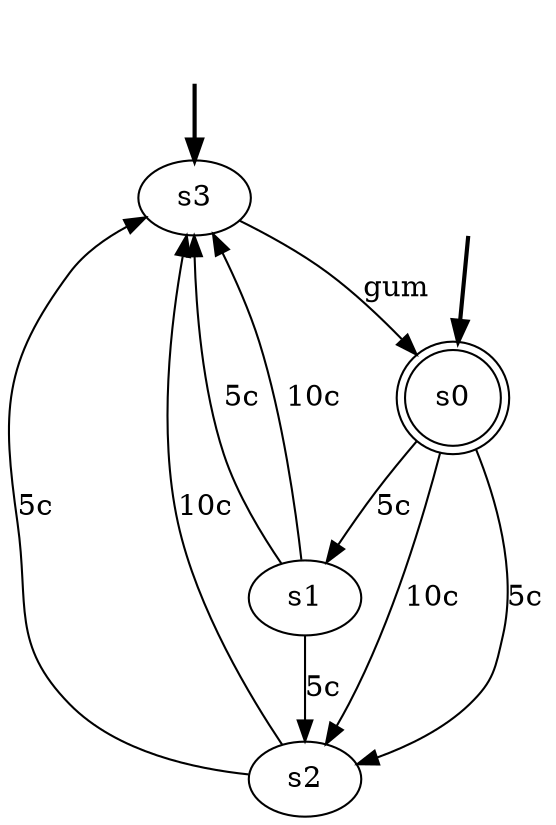 digraph G {
	graph [bb="0,0,199.55,379.7"];
	node [label="\N"];
	fake0	 [height=0.5,
		pos="159.55,361.7",
		style=invisible,
		width=0.84854];
	s3	 [height=0.5,
		pos="159.55,288.7",
		root=True,
		width=0.75];
	fake0 -> s3	 [pos="e,159.55,306.73 159.55,343.51 159.55,335.49 159.55,325.74 159.55,316.77",
		style=bold];
	fake1	 [height=0.5,
		pos="30.547,288.7",
		style=invisible,
		width=0.84854];
	s0	 [height=0.63468,
		pos="42.547,196.85",
		root=True,
		shape=doublecircle,
		width=0.63468];
	fake1 -> s0	 [pos="e,39.646,219.57 32.861,270.37 34.402,258.83 36.474,243.32 38.305,229.61",
		style=bold];
	s2	 [height=0.5,
		pos="107.55,18",
		width=0.75];
	s0 -> s2	 [label="5c",
		lp="14.047,105",
		pos="e,83.031,25.727 29.678,177.46 16.21,155.89 -1.7765,119.02 7.5473,87 12.408,70.309 15.37,65.339 28.547,54 41.513,42.843 58.601,34.682 \
73.567,29.06"];
	s0 -> s2	 [label="10c",
		lp="61.547,105",
		pos="e,91.66,32.886 40.601,173.69 39.463,151.05 40.062,115.29 51.547,87 58.79,69.164 72.449,52.427 84.464,40.021"];
	s1	 [height=0.5,
		pos="107.55,105",
		width=0.75];
	s0 -> s1	 [label="5c",
		lp="83.047,148.5",
		pos="e,93.693,120.52 53.425,176.54 59.75,165.79 68.118,152.32 76.547,141 79.737,136.71 83.336,132.32 86.922,128.15"];
	s2 -> s3	 [label="5c",
		lp="167.05,148.5",
		pos="e,161.3,270.63 117.84,34.817 126.07,48.188 137.23,68.127 143.55,87 164.99,151.01 159.9,170.24 162.55,237.7 162.81,244.36 162.83,\
246.04 162.55,252.7 162.44,255.26 162.28,257.92 162.1,260.58"];
	s2 -> s3	 [label="10c",
		lp="189.55,148.5",
		pos="e,169.66,271.94 125.33,31.965 132.84,38.057 141.28,45.783 147.55,54 172.36,86.518 172.37,100.43 177.55,141 183.83,190.24 189.23,\
204.45 177.55,252.7 176.72,256.12 175.49,259.59 174.06,262.94"];
	s3 -> s0	 [label=gum,
		lp="77.047,245.2",
		pos="e,46.786,219.49 133.05,283.95 112.04,279.69 83.202,270.83 64.547,252.7 57.919,246.25 53.231,237.55 49.939,228.98"];
	s1 -> s2	 [label="5c",
		lp="114.05,61.5",
		pos="e,107.55,36.175 107.55,86.799 107.55,75.163 107.55,59.548 107.55,46.237"];
	s1 -> s3	 [label="5c",
		lp="147.05,196.85",
		pos="e,154.84,270.73 112.53,122.75 116.61,136.51 122.51,156.5 127.55,174 136.1,203.73 145.69,237.92 152.12,260.97"];
	s1 -> s3	 [label="10c",
		lp="113.55,196.85",
		pos="e,143.48,274.23 103.18,122.78 98.101,145.51 91.808,186.98 103.55,219.7 110.09,237.94 123.87,254.78 136.13,267.14"];
}
